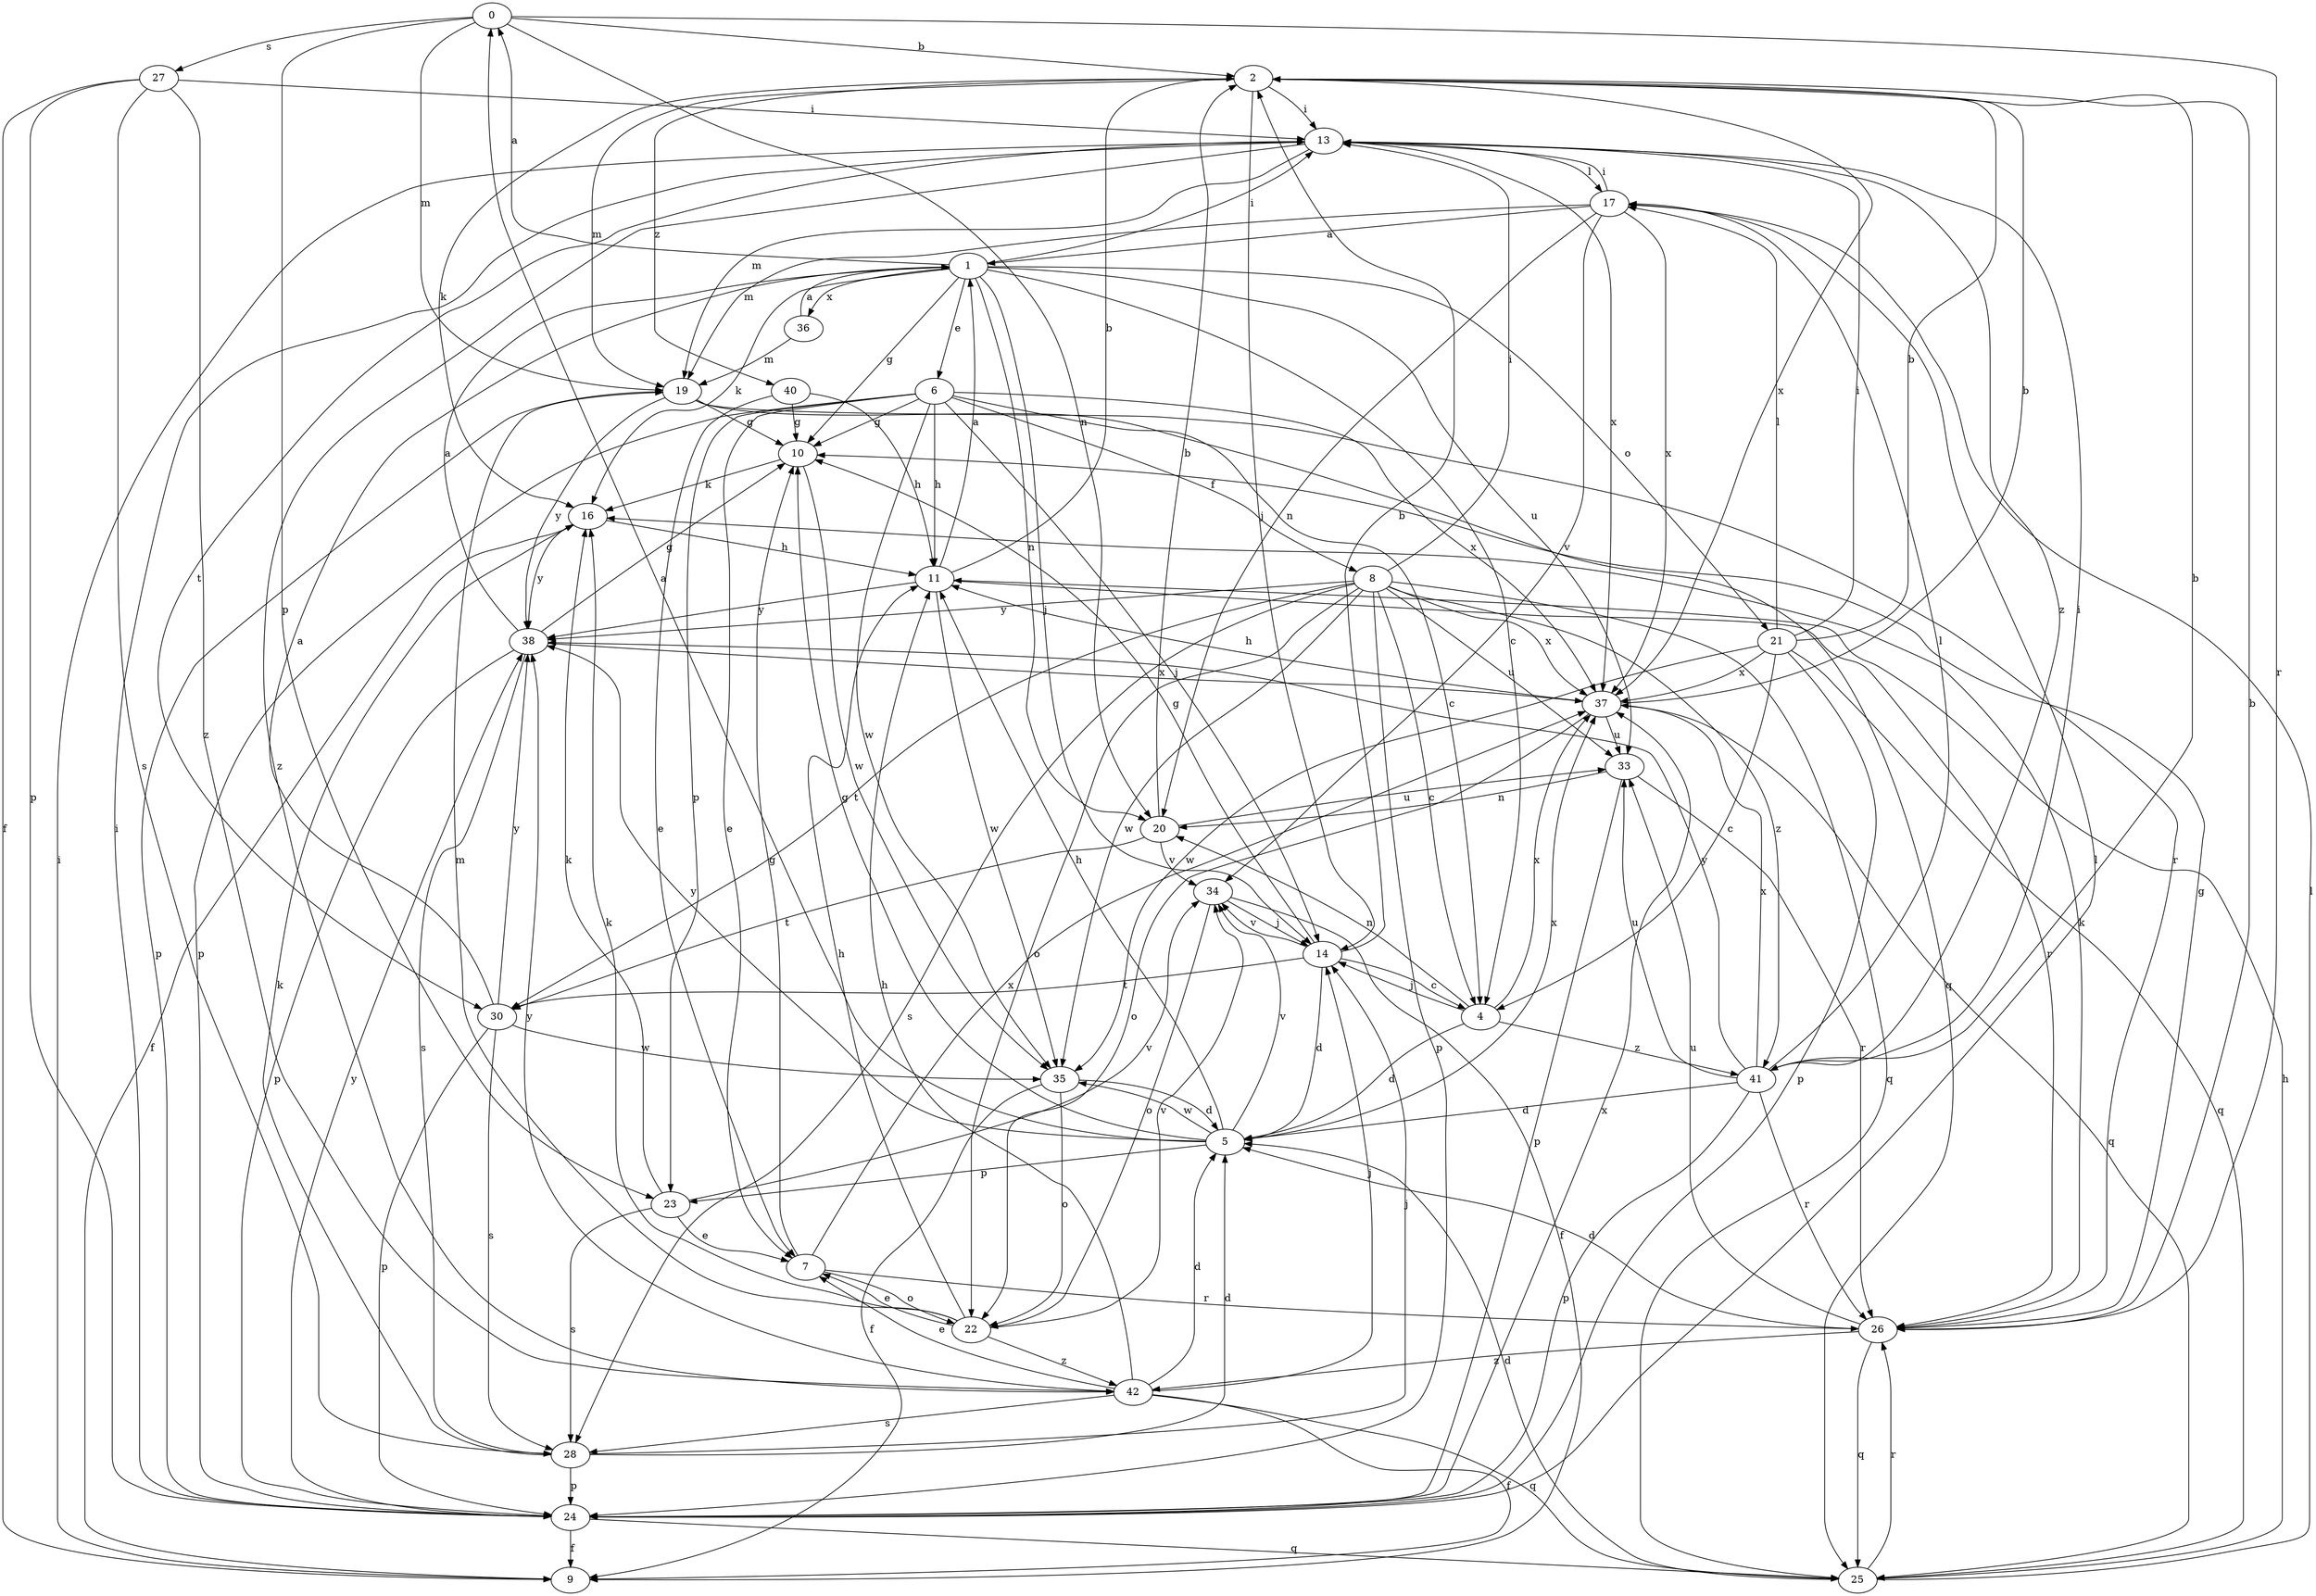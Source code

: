strict digraph  {
0;
1;
2;
4;
5;
6;
7;
8;
9;
10;
11;
13;
14;
16;
17;
19;
20;
21;
22;
23;
24;
25;
26;
27;
28;
30;
33;
34;
35;
36;
37;
38;
40;
41;
42;
0 -> 2  [label=b];
0 -> 19  [label=m];
0 -> 20  [label=n];
0 -> 23  [label=p];
0 -> 26  [label=r];
0 -> 27  [label=s];
1 -> 0  [label=a];
1 -> 4  [label=c];
1 -> 6  [label=e];
1 -> 10  [label=g];
1 -> 13  [label=i];
1 -> 14  [label=j];
1 -> 16  [label=k];
1 -> 20  [label=n];
1 -> 21  [label=o];
1 -> 33  [label=u];
1 -> 36  [label=x];
2 -> 13  [label=i];
2 -> 14  [label=j];
2 -> 16  [label=k];
2 -> 19  [label=m];
2 -> 37  [label=x];
2 -> 40  [label=z];
4 -> 5  [label=d];
4 -> 14  [label=j];
4 -> 20  [label=n];
4 -> 37  [label=x];
4 -> 41  [label=z];
5 -> 0  [label=a];
5 -> 10  [label=g];
5 -> 11  [label=h];
5 -> 23  [label=p];
5 -> 34  [label=v];
5 -> 35  [label=w];
5 -> 37  [label=x];
5 -> 38  [label=y];
6 -> 4  [label=c];
6 -> 7  [label=e];
6 -> 8  [label=f];
6 -> 10  [label=g];
6 -> 11  [label=h];
6 -> 14  [label=j];
6 -> 23  [label=p];
6 -> 24  [label=p];
6 -> 35  [label=w];
6 -> 37  [label=x];
7 -> 10  [label=g];
7 -> 22  [label=o];
7 -> 26  [label=r];
7 -> 37  [label=x];
8 -> 4  [label=c];
8 -> 13  [label=i];
8 -> 22  [label=o];
8 -> 24  [label=p];
8 -> 25  [label=q];
8 -> 28  [label=s];
8 -> 30  [label=t];
8 -> 33  [label=u];
8 -> 35  [label=w];
8 -> 37  [label=x];
8 -> 38  [label=y];
8 -> 41  [label=z];
9 -> 13  [label=i];
10 -> 16  [label=k];
10 -> 35  [label=w];
11 -> 1  [label=a];
11 -> 2  [label=b];
11 -> 26  [label=r];
11 -> 35  [label=w];
11 -> 38  [label=y];
13 -> 17  [label=l];
13 -> 19  [label=m];
13 -> 30  [label=t];
13 -> 37  [label=x];
13 -> 41  [label=z];
13 -> 42  [label=z];
14 -> 2  [label=b];
14 -> 4  [label=c];
14 -> 5  [label=d];
14 -> 10  [label=g];
14 -> 30  [label=t];
14 -> 34  [label=v];
16 -> 9  [label=f];
16 -> 11  [label=h];
16 -> 38  [label=y];
17 -> 1  [label=a];
17 -> 13  [label=i];
17 -> 19  [label=m];
17 -> 20  [label=n];
17 -> 34  [label=v];
17 -> 37  [label=x];
19 -> 10  [label=g];
19 -> 24  [label=p];
19 -> 25  [label=q];
19 -> 26  [label=r];
19 -> 38  [label=y];
20 -> 2  [label=b];
20 -> 30  [label=t];
20 -> 33  [label=u];
20 -> 34  [label=v];
21 -> 2  [label=b];
21 -> 4  [label=c];
21 -> 13  [label=i];
21 -> 17  [label=l];
21 -> 24  [label=p];
21 -> 25  [label=q];
21 -> 35  [label=w];
21 -> 37  [label=x];
22 -> 7  [label=e];
22 -> 11  [label=h];
22 -> 16  [label=k];
22 -> 19  [label=m];
22 -> 34  [label=v];
22 -> 42  [label=z];
23 -> 7  [label=e];
23 -> 16  [label=k];
23 -> 28  [label=s];
23 -> 34  [label=v];
24 -> 9  [label=f];
24 -> 13  [label=i];
24 -> 17  [label=l];
24 -> 25  [label=q];
24 -> 37  [label=x];
24 -> 38  [label=y];
25 -> 5  [label=d];
25 -> 11  [label=h];
25 -> 17  [label=l];
25 -> 26  [label=r];
26 -> 2  [label=b];
26 -> 5  [label=d];
26 -> 10  [label=g];
26 -> 16  [label=k];
26 -> 25  [label=q];
26 -> 33  [label=u];
26 -> 42  [label=z];
27 -> 9  [label=f];
27 -> 13  [label=i];
27 -> 24  [label=p];
27 -> 28  [label=s];
27 -> 42  [label=z];
28 -> 5  [label=d];
28 -> 14  [label=j];
28 -> 16  [label=k];
28 -> 24  [label=p];
30 -> 1  [label=a];
30 -> 24  [label=p];
30 -> 28  [label=s];
30 -> 35  [label=w];
30 -> 38  [label=y];
33 -> 20  [label=n];
33 -> 24  [label=p];
33 -> 26  [label=r];
34 -> 9  [label=f];
34 -> 14  [label=j];
34 -> 22  [label=o];
35 -> 5  [label=d];
35 -> 9  [label=f];
35 -> 22  [label=o];
36 -> 1  [label=a];
36 -> 19  [label=m];
37 -> 2  [label=b];
37 -> 11  [label=h];
37 -> 22  [label=o];
37 -> 25  [label=q];
37 -> 33  [label=u];
38 -> 1  [label=a];
38 -> 10  [label=g];
38 -> 24  [label=p];
38 -> 28  [label=s];
38 -> 37  [label=x];
40 -> 7  [label=e];
40 -> 10  [label=g];
40 -> 11  [label=h];
41 -> 2  [label=b];
41 -> 5  [label=d];
41 -> 13  [label=i];
41 -> 17  [label=l];
41 -> 24  [label=p];
41 -> 26  [label=r];
41 -> 33  [label=u];
41 -> 37  [label=x];
41 -> 38  [label=y];
42 -> 5  [label=d];
42 -> 7  [label=e];
42 -> 9  [label=f];
42 -> 11  [label=h];
42 -> 14  [label=j];
42 -> 25  [label=q];
42 -> 28  [label=s];
42 -> 38  [label=y];
}
